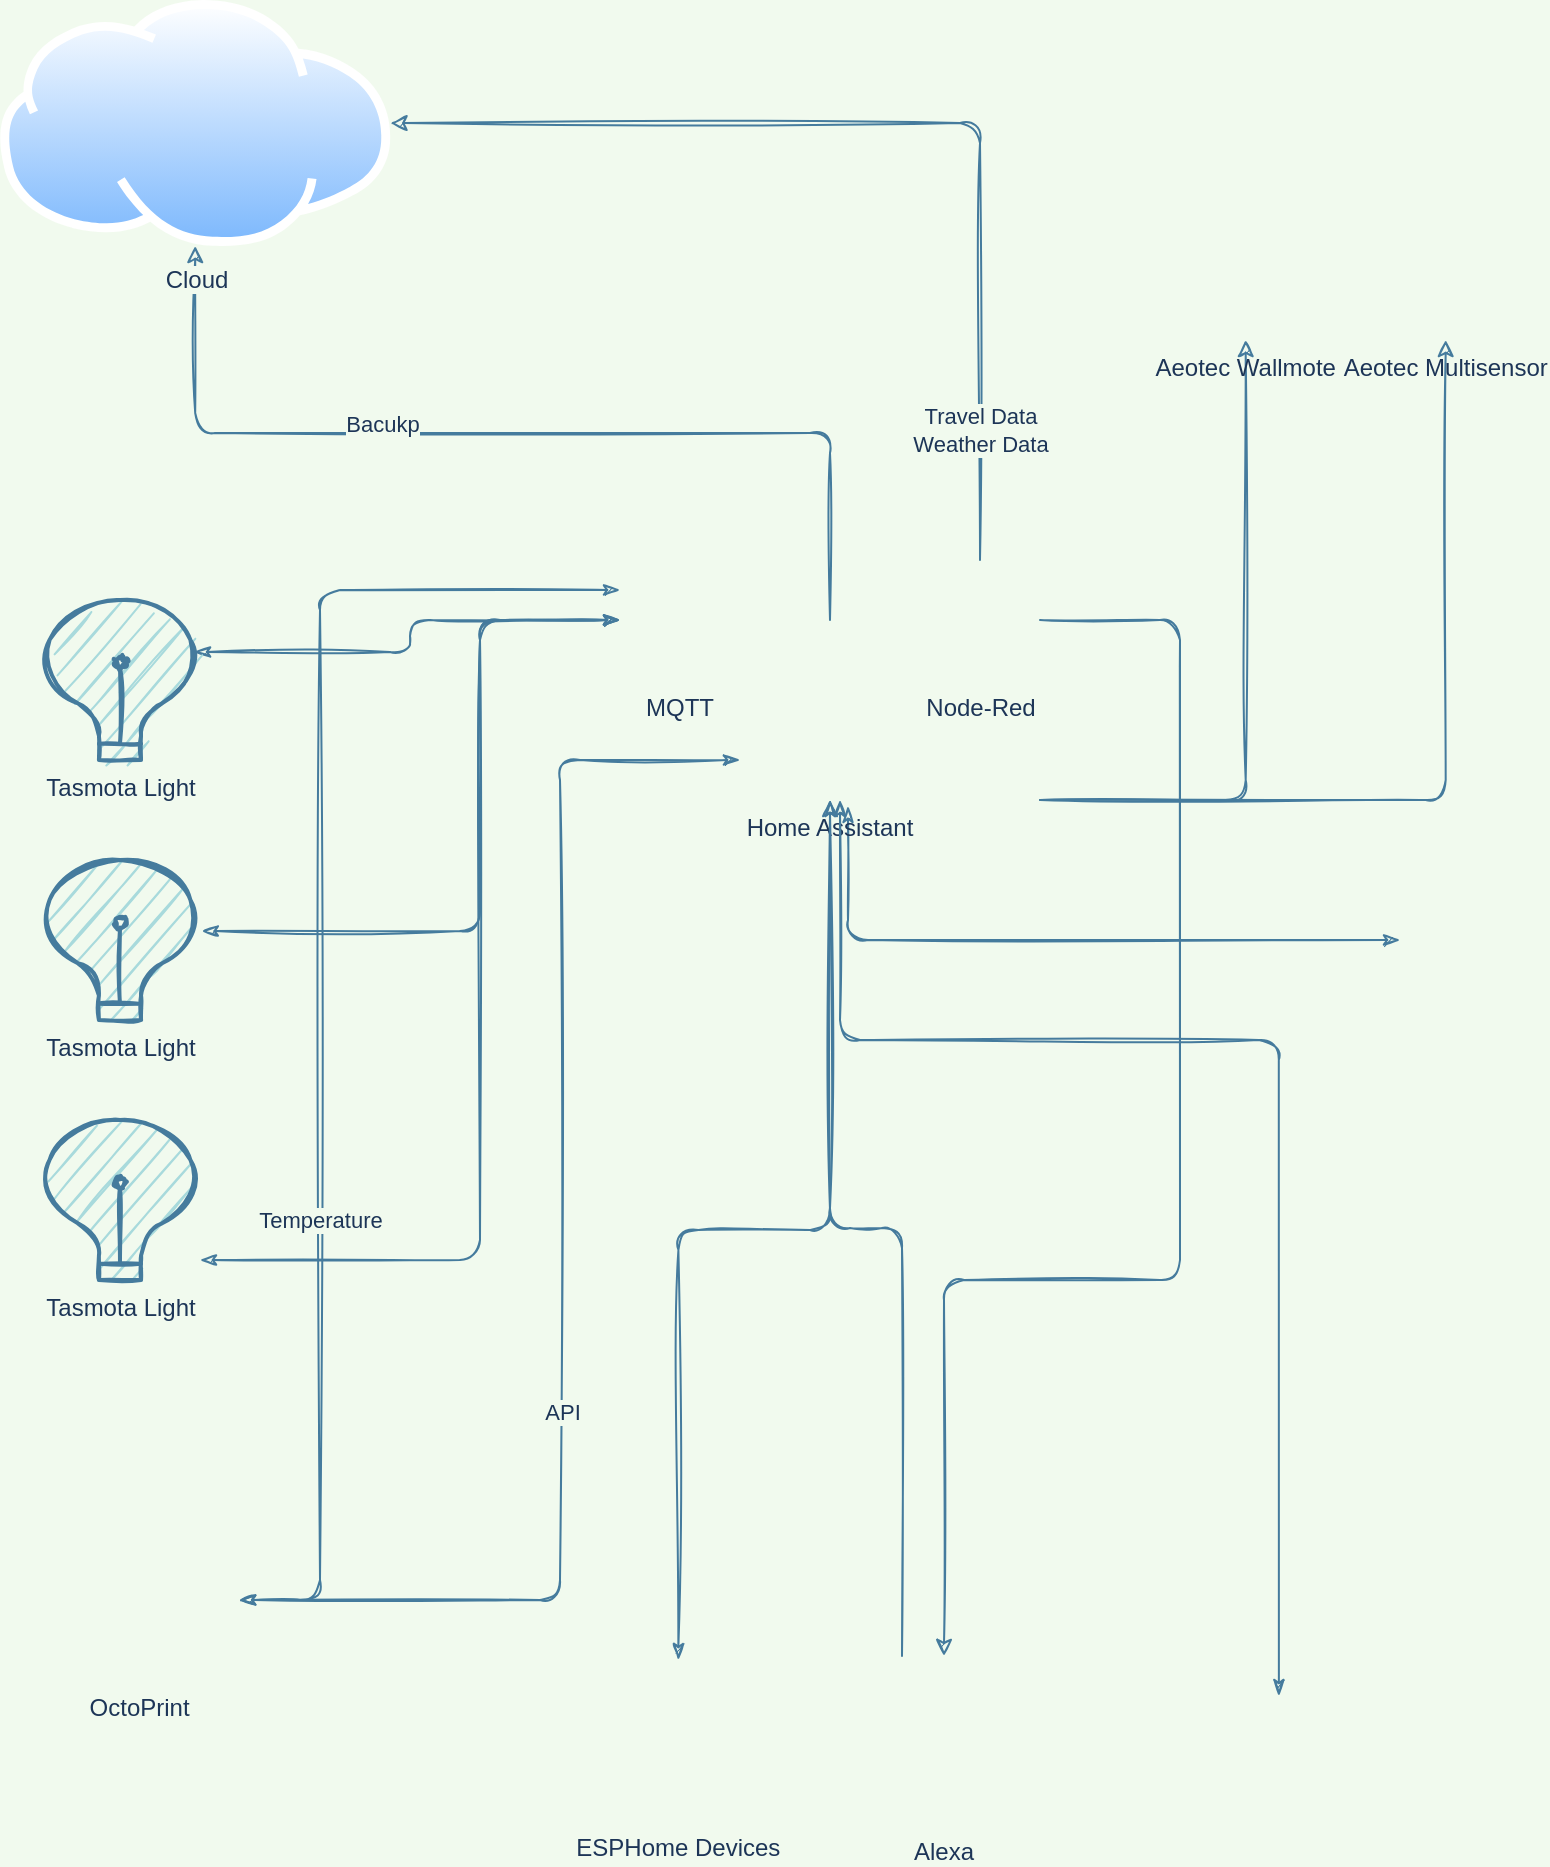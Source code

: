 <mxfile version="15.8.7" type="device"><diagram id="1okitfLElXDbsZetRdPQ" name="Page-1"><mxGraphModel dx="1422" dy="857" grid="1" gridSize="10" guides="1" tooltips="1" connect="1" arrows="1" fold="1" page="1" pageScale="1" pageWidth="827" pageHeight="1169" background="#F1FAEE" math="0" shadow="0"><root><mxCell id="0"/><mxCell id="1" parent="0"/><mxCell id="aBeHdSDPLIEp7IVzSc51-13" style="edgeStyle=orthogonalEdgeStyle;jumpStyle=none;orthogonalLoop=1;jettySize=auto;html=1;exitX=0.5;exitY=0;exitDx=0;exitDy=0;shadow=0;strokeColor=#457B9D;fontColor=#1D3557;labelBackgroundColor=#F1FAEE;sketch=1;" parent="1" source="laTHFJiDP9DqtNgzNpqC-2" target="aBeHdSDPLIEp7IVzSc51-12" edge="1"><mxGeometry relative="1" as="geometry"/></mxCell><mxCell id="aBeHdSDPLIEp7IVzSc51-14" value="Bacukp" style="edgeLabel;html=1;align=center;verticalAlign=middle;resizable=0;points=[];fontColor=#1D3557;labelBackgroundColor=#F1FAEE;sketch=1;rounded=1;" parent="aBeHdSDPLIEp7IVzSc51-13" vertex="1" connectable="0"><mxGeometry x="0.26" y="-5" relative="1" as="geometry"><mxPoint as="offset"/></mxGeometry></mxCell><mxCell id="aBeHdSDPLIEp7IVzSc51-36" style="edgeStyle=orthogonalEdgeStyle;jumpStyle=none;orthogonalLoop=1;jettySize=auto;html=1;exitX=0.6;exitY=1.033;exitDx=0;exitDy=0;entryX=0;entryY=0.5;entryDx=0;entryDy=0;shadow=0;startArrow=classicThin;startFill=1;endArrow=classicThin;endFill=1;elbow=vertical;exitPerimeter=0;strokeColor=#457B9D;fontColor=#1D3557;labelBackgroundColor=#F1FAEE;sketch=1;" parent="1" source="laTHFJiDP9DqtNgzNpqC-2" target="aBeHdSDPLIEp7IVzSc51-35" edge="1"><mxGeometry relative="1" as="geometry"><Array as="points"><mxPoint x="434" y="480"/></Array></mxGeometry></mxCell><mxCell id="laTHFJiDP9DqtNgzNpqC-2" value="Home Assistant" style="shape=image;verticalLabelPosition=bottom;verticalAlign=top;aspect=fixed;imageAspect=0;image=https://community-assets.home-assistant.io/original/3X/6/3/63f75921214e158bc02336dc864c096b11889f14.png;fillColor=#A8DADC;strokeColor=#457B9D;fontColor=#1D3557;sketch=1;rounded=1;" parent="1" vertex="1"><mxGeometry x="380" y="320" width="90" height="90" as="geometry"/></mxCell><mxCell id="aBeHdSDPLIEp7IVzSc51-15" style="edgeStyle=orthogonalEdgeStyle;jumpStyle=none;orthogonalLoop=1;jettySize=auto;html=1;exitX=0.5;exitY=0;exitDx=0;exitDy=0;shadow=0;entryX=1;entryY=0.5;entryDx=0;entryDy=0;strokeColor=#457B9D;fontColor=#1D3557;labelBackgroundColor=#F1FAEE;sketch=1;" parent="1" source="laTHFJiDP9DqtNgzNpqC-4" target="aBeHdSDPLIEp7IVzSc51-12" edge="1"><mxGeometry relative="1" as="geometry"/></mxCell><mxCell id="aBeHdSDPLIEp7IVzSc51-16" value="Travel Data&lt;br&gt;Weather Data" style="edgeLabel;html=1;align=center;verticalAlign=middle;resizable=0;points=[];fontColor=#1D3557;labelBackgroundColor=#F1FAEE;sketch=1;rounded=1;" parent="aBeHdSDPLIEp7IVzSc51-15" vertex="1" connectable="0"><mxGeometry x="-0.746" relative="1" as="geometry"><mxPoint as="offset"/></mxGeometry></mxCell><mxCell id="aBeHdSDPLIEp7IVzSc51-22" style="edgeStyle=orthogonalEdgeStyle;jumpStyle=none;orthogonalLoop=1;jettySize=auto;html=1;exitX=1;exitY=0.5;exitDx=0;exitDy=0;entryX=0.5;entryY=0;entryDx=0;entryDy=0;shadow=0;strokeColor=#457B9D;fontColor=#1D3557;labelBackgroundColor=#F1FAEE;sketch=1;" parent="1" source="laTHFJiDP9DqtNgzNpqC-4" target="aBeHdSDPLIEp7IVzSc51-21" edge="1"><mxGeometry relative="1" as="geometry"><Array as="points"><mxPoint x="600" y="320"/><mxPoint x="600" y="650"/><mxPoint x="482" y="650"/></Array></mxGeometry></mxCell><UserObject label="Node-Red" link="https://nodered.org/" id="laTHFJiDP9DqtNgzNpqC-4"><mxCell style="shape=image;verticalLabelPosition=bottom;verticalAlign=top;aspect=fixed;imageAspect=0;image=https://nodered.org/node-red-icon.png;html=1;fillColor=#A8DADC;strokeColor=#457B9D;fontColor=#1D3557;sketch=1;rounded=1;" parent="1" vertex="1"><mxGeometry x="470" y="290" width="60" height="60" as="geometry"/></mxCell></UserObject><mxCell id="aBeHdSDPLIEp7IVzSc51-4" style="edgeStyle=orthogonalEdgeStyle;orthogonalLoop=1;jettySize=auto;html=1;exitX=0;exitY=0.5;exitDx=0;exitDy=0;entryX=1.011;entryY=0.444;entryDx=0;entryDy=0;entryPerimeter=0;endArrow=classicThin;endFill=1;startArrow=classicThin;startFill=1;strokeColor=#457B9D;fontColor=#1D3557;labelBackgroundColor=#F1FAEE;sketch=1;" parent="1" source="laTHFJiDP9DqtNgzNpqC-9" target="aBeHdSDPLIEp7IVzSc51-1" edge="1"><mxGeometry relative="1" as="geometry"><Array as="points"><mxPoint x="250" y="320"/><mxPoint x="250" y="476"/></Array></mxGeometry></mxCell><mxCell id="aBeHdSDPLIEp7IVzSc51-5" style="edgeStyle=orthogonalEdgeStyle;orthogonalLoop=1;jettySize=auto;html=1;exitX=0;exitY=0.5;exitDx=0;exitDy=0;endArrow=classicThin;endFill=1;startArrow=classicThin;startFill=1;strokeColor=#457B9D;fontColor=#1D3557;labelBackgroundColor=#F1FAEE;sketch=1;" parent="1" source="laTHFJiDP9DqtNgzNpqC-9" target="aBeHdSDPLIEp7IVzSc51-2" edge="1"><mxGeometry relative="1" as="geometry"><Array as="points"><mxPoint x="250" y="320"/><mxPoint x="250" y="640"/></Array></mxGeometry></mxCell><mxCell id="aBeHdSDPLIEp7IVzSc51-24" style="edgeStyle=orthogonalEdgeStyle;jumpStyle=none;orthogonalLoop=1;jettySize=auto;html=1;exitX=0;exitY=0.5;exitDx=0;exitDy=0;entryX=0.963;entryY=0.325;entryDx=0;entryDy=0;entryPerimeter=0;shadow=0;elbow=vertical;startArrow=classicThin;startFill=1;endArrow=classicThin;endFill=1;strokeColor=#457B9D;fontColor=#1D3557;labelBackgroundColor=#F1FAEE;sketch=1;" parent="1" source="laTHFJiDP9DqtNgzNpqC-9" target="aBeHdSDPLIEp7IVzSc51-3" edge="1"><mxGeometry relative="1" as="geometry"/></mxCell><mxCell id="laTHFJiDP9DqtNgzNpqC-9" value="MQTT" style="shape=image;verticalLabelPosition=bottom;verticalAlign=top;aspect=fixed;imageAspect=0;image=https://www.openautomationsoftware.com/wp-content/uploads/2016/05/MQTT-icon.png;fillColor=#A8DADC;strokeColor=#457B9D;fontColor=#1D3557;sketch=1;rounded=1;" parent="1" vertex="1"><mxGeometry x="320" y="290" width="60" height="60" as="geometry"/></mxCell><mxCell id="laTHFJiDP9DqtNgzNpqC-12" style="edgeStyle=orthogonalEdgeStyle;orthogonalLoop=1;jettySize=auto;html=1;exitX=0.5;exitY=0;exitDx=0;exitDy=0;startArrow=classicThin;startFill=1;endArrow=classicThin;endFill=1;shadow=0;strokeColor=#457B9D;fontColor=#1D3557;labelBackgroundColor=#F1FAEE;sketch=1;" parent="1" source="laTHFJiDP9DqtNgzNpqC-11" target="laTHFJiDP9DqtNgzNpqC-2" edge="1"><mxGeometry relative="1" as="geometry"/></mxCell><mxCell id="laTHFJiDP9DqtNgzNpqC-11" value="ESPHome Devices" style="shape=image;verticalLabelPosition=bottom;verticalAlign=top;aspect=fixed;imageAspect=0;image=https://cyberjunky.nl/content/images/size/w300/2019/01/esphomelogo.png;imageBackground=none;fillColor=#A8DADC;strokeColor=#457B9D;fontColor=#1D3557;sketch=1;rounded=1;" parent="1" vertex="1"><mxGeometry x="300" y="840" width="98.34" height="80" as="geometry"/></mxCell><mxCell id="aBeHdSDPLIEp7IVzSc51-11" style="edgeStyle=orthogonalEdgeStyle;orthogonalLoop=1;jettySize=auto;html=1;exitX=1;exitY=0.5;exitDx=0;exitDy=0;shadow=0;jumpStyle=none;strokeColor=#457B9D;fontColor=#1D3557;labelBackgroundColor=#F1FAEE;sketch=1;" parent="1" source="laTHFJiDP9DqtNgzNpqC-15" target="aBeHdSDPLIEp7IVzSc51-10" edge="1"><mxGeometry relative="1" as="geometry"/></mxCell><mxCell id="aBeHdSDPLIEp7IVzSc51-18" style="edgeStyle=orthogonalEdgeStyle;jumpStyle=none;orthogonalLoop=1;jettySize=auto;html=1;exitX=1;exitY=0.5;exitDx=0;exitDy=0;shadow=0;elbow=vertical;strokeColor=#457B9D;fontColor=#1D3557;labelBackgroundColor=#F1FAEE;sketch=1;" parent="1" source="laTHFJiDP9DqtNgzNpqC-15" target="aBeHdSDPLIEp7IVzSc51-17" edge="1"><mxGeometry relative="1" as="geometry"/></mxCell><mxCell id="laTHFJiDP9DqtNgzNpqC-15" value="" style="shape=image;verticalLabelPosition=bottom;verticalAlign=top;aspect=fixed;imageAspect=0;image=https://z-wavealliance.org/wp-content/uploads/2015/11/zw_google_profile_250.jpg;fillColor=#A8DADC;strokeColor=#457B9D;fontColor=#1D3557;sketch=1;rounded=1;" parent="1" vertex="1"><mxGeometry x="470" y="380" width="60" height="60" as="geometry"/></mxCell><mxCell id="aBeHdSDPLIEp7IVzSc51-1" value="Tasmota Light" style="html=1;verticalLabelPosition=bottom;align=center;verticalAlign=top;strokeWidth=2;shadow=0;dashed=0;shape=mxgraph.ios7.icons.lightbulb;fillColor=#A8DADC;strokeColor=#457B9D;fontColor=#1D3557;sketch=1;rounded=1;" parent="1" vertex="1"><mxGeometry x="30" y="440" width="80" height="80" as="geometry"/></mxCell><mxCell id="aBeHdSDPLIEp7IVzSc51-2" value="Tasmota Light" style="html=1;verticalLabelPosition=bottom;align=center;verticalAlign=top;strokeWidth=2;shadow=0;dashed=0;shape=mxgraph.ios7.icons.lightbulb;fillColor=#A8DADC;strokeColor=#457B9D;fontColor=#1D3557;sketch=1;rounded=1;" parent="1" vertex="1"><mxGeometry x="30" y="570" width="80" height="80" as="geometry"/></mxCell><mxCell id="aBeHdSDPLIEp7IVzSc51-3" value="Tasmota Light" style="html=1;verticalLabelPosition=bottom;align=center;verticalAlign=top;strokeWidth=2;shadow=0;dashed=0;shape=mxgraph.ios7.icons.lightbulb;fillColor=#A8DADC;strokeColor=#457B9D;fontColor=#1D3557;sketch=1;rounded=1;" parent="1" vertex="1"><mxGeometry x="30" y="310" width="80" height="80" as="geometry"/></mxCell><mxCell id="aBeHdSDPLIEp7IVzSc51-10" value="Aeotec Multisensor" style="shape=image;verticalLabelPosition=bottom;verticalAlign=top;aspect=fixed;imageAspect=0;image=https://cdn.speedgauge.net/wp-content/uploads/2020/08/tsp-icon-blue-green-60.jpg;fillColor=#A8DADC;strokeColor=#457B9D;fontColor=#1D3557;sketch=1;rounded=1;" parent="1" vertex="1"><mxGeometry x="690" y="100" width="85.71" height="80" as="geometry"/></mxCell><mxCell id="aBeHdSDPLIEp7IVzSc51-12" value="Cloud" style="aspect=fixed;perimeter=ellipsePerimeter;html=1;align=center;shadow=0;dashed=0;spacingTop=3;image;image=img/lib/active_directory/internet_cloud.svg;fillColor=#A8DADC;strokeColor=#457B9D;fontColor=#1D3557;labelBackgroundColor=#F1FAEE;sketch=1;rounded=1;" parent="1" vertex="1"><mxGeometry x="10" y="10" width="195.24" height="123" as="geometry"/></mxCell><mxCell id="aBeHdSDPLIEp7IVzSc51-17" value="Aeotec Wallmote" style="shape=image;verticalLabelPosition=bottom;verticalAlign=top;aspect=fixed;imageAspect=0;image=https://cdn.speedgauge.net/wp-content/uploads/2020/08/tsp-icon-blue-green-60.jpg;fillColor=#A8DADC;strokeColor=#457B9D;fontColor=#1D3557;sketch=1;rounded=1;" parent="1" vertex="1"><mxGeometry x="590" y="100" width="85.71" height="80" as="geometry"/></mxCell><mxCell id="aBeHdSDPLIEp7IVzSc51-23" style="edgeStyle=orthogonalEdgeStyle;jumpStyle=none;orthogonalLoop=1;jettySize=auto;html=1;exitX=0.25;exitY=0;exitDx=0;exitDy=0;shadow=0;strokeColor=#457B9D;fontColor=#1D3557;labelBackgroundColor=#F1FAEE;sketch=1;" parent="1" source="aBeHdSDPLIEp7IVzSc51-21" target="laTHFJiDP9DqtNgzNpqC-2" edge="1"><mxGeometry relative="1" as="geometry"/></mxCell><mxCell id="aBeHdSDPLIEp7IVzSc51-21" value="Alexa" style="shape=image;verticalLabelPosition=bottom;verticalAlign=top;aspect=fixed;imageAspect=0;image=https://newsforkids.net/wp-content/uploads/2018/05/amazon-alexa-app-logo-500x500.png;fillColor=#A8DADC;strokeColor=#457B9D;fontColor=#1D3557;sketch=1;rounded=1;" parent="1" vertex="1"><mxGeometry x="440" y="838" width="84" height="84" as="geometry"/></mxCell><mxCell id="aBeHdSDPLIEp7IVzSc51-27" style="edgeStyle=orthogonalEdgeStyle;jumpStyle=none;orthogonalLoop=1;jettySize=auto;html=1;exitX=1;exitY=0.5;exitDx=0;exitDy=0;entryX=0;entryY=0.25;entryDx=0;entryDy=0;shadow=0;startArrow=classicThin;startFill=1;endArrow=classicThin;endFill=1;elbow=vertical;strokeColor=#457B9D;fontColor=#1D3557;labelBackgroundColor=#F1FAEE;sketch=1;" parent="1" source="aBeHdSDPLIEp7IVzSc51-26" target="laTHFJiDP9DqtNgzNpqC-9" edge="1"><mxGeometry relative="1" as="geometry"><Array as="points"><mxPoint x="170" y="810"/><mxPoint x="170" y="305"/></Array></mxGeometry></mxCell><mxCell id="aBeHdSDPLIEp7IVzSc51-29" value="Temperature" style="edgeLabel;html=1;align=center;verticalAlign=middle;resizable=0;points=[];fontColor=#1D3557;labelBackgroundColor=#F1FAEE;sketch=1;rounded=1;" parent="aBeHdSDPLIEp7IVzSc51-27" vertex="1" connectable="0"><mxGeometry x="-0.335" relative="1" as="geometry"><mxPoint as="offset"/></mxGeometry></mxCell><mxCell id="aBeHdSDPLIEp7IVzSc51-28" style="edgeStyle=orthogonalEdgeStyle;jumpStyle=none;orthogonalLoop=1;jettySize=auto;html=1;exitX=1;exitY=0.5;exitDx=0;exitDy=0;shadow=0;startArrow=classicThin;startFill=1;endArrow=classicThin;endFill=1;elbow=vertical;strokeColor=#457B9D;fontColor=#1D3557;labelBackgroundColor=#F1FAEE;sketch=1;" parent="1" source="aBeHdSDPLIEp7IVzSc51-26" edge="1"><mxGeometry relative="1" as="geometry"><mxPoint x="380" y="390" as="targetPoint"/><Array as="points"><mxPoint x="290" y="810"/><mxPoint x="290" y="390"/></Array></mxGeometry></mxCell><mxCell id="aBeHdSDPLIEp7IVzSc51-30" value="API" style="edgeLabel;html=1;align=center;verticalAlign=middle;resizable=0;points=[];fontColor=#1D3557;labelBackgroundColor=#F1FAEE;sketch=1;rounded=1;" parent="aBeHdSDPLIEp7IVzSc51-28" vertex="1" connectable="0"><mxGeometry x="-0.24" y="-1" relative="1" as="geometry"><mxPoint as="offset"/></mxGeometry></mxCell><mxCell id="aBeHdSDPLIEp7IVzSc51-26" value="OctoPrint" style="shape=image;verticalLabelPosition=bottom;verticalAlign=top;aspect=fixed;imageAspect=0;image=http://www.wolfteck.com/assets/octoprint.png;fillColor=#A8DADC;strokeColor=#457B9D;fontColor=#1D3557;sketch=1;rounded=1;" parent="1" vertex="1"><mxGeometry x="30" y="770" width="99.6" height="80" as="geometry"/></mxCell><mxCell id="aBeHdSDPLIEp7IVzSc51-32" style="edgeStyle=orthogonalEdgeStyle;jumpStyle=none;orthogonalLoop=1;jettySize=auto;html=1;exitX=0.5;exitY=0;exitDx=0;exitDy=0;shadow=0;startArrow=classicThin;startFill=1;endArrow=classicThin;endFill=1;elbow=vertical;strokeColor=#457B9D;fontColor=#1D3557;labelBackgroundColor=#F1FAEE;sketch=1;" parent="1" source="aBeHdSDPLIEp7IVzSc51-31" edge="1"><mxGeometry relative="1" as="geometry"><mxPoint x="430" y="410" as="targetPoint"/><Array as="points"><mxPoint x="649" y="530"/><mxPoint x="430" y="530"/></Array></mxGeometry></mxCell><mxCell id="aBeHdSDPLIEp7IVzSc51-31" value="" style="shape=image;verticalLabelPosition=bottom;verticalAlign=top;aspect=fixed;imageAspect=0;image=https://brands.home-assistant.io/_/shelly/logo.png;fillColor=#A8DADC;strokeColor=#457B9D;fontColor=#1D3557;sketch=1;rounded=1;" parent="1" vertex="1"><mxGeometry x="570" y="858" width="158.89" height="44" as="geometry"/></mxCell><mxCell id="aBeHdSDPLIEp7IVzSc51-35" value="" style="shape=image;verticalLabelPosition=bottom;verticalAlign=top;aspect=fixed;imageAspect=0;image=https://blog.appfigures.com/wp-content/uploads/2015/11/apple_tv.png;fillColor=#A8DADC;strokeColor=#457B9D;fontColor=#1D3557;sketch=1;rounded=1;" parent="1" vertex="1"><mxGeometry x="710" y="445" width="70" height="70" as="geometry"/></mxCell></root></mxGraphModel></diagram></mxfile>